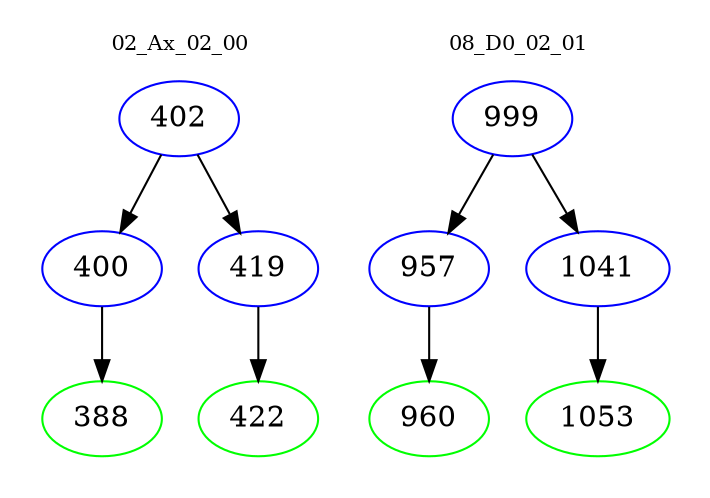 digraph{
subgraph cluster_0 {
color = white
label = "02_Ax_02_00";
fontsize=10;
T0_402 [label="402", color="blue"]
T0_402 -> T0_400 [color="black"]
T0_400 [label="400", color="blue"]
T0_400 -> T0_388 [color="black"]
T0_388 [label="388", color="green"]
T0_402 -> T0_419 [color="black"]
T0_419 [label="419", color="blue"]
T0_419 -> T0_422 [color="black"]
T0_422 [label="422", color="green"]
}
subgraph cluster_1 {
color = white
label = "08_D0_02_01";
fontsize=10;
T1_999 [label="999", color="blue"]
T1_999 -> T1_957 [color="black"]
T1_957 [label="957", color="blue"]
T1_957 -> T1_960 [color="black"]
T1_960 [label="960", color="green"]
T1_999 -> T1_1041 [color="black"]
T1_1041 [label="1041", color="blue"]
T1_1041 -> T1_1053 [color="black"]
T1_1053 [label="1053", color="green"]
}
}
